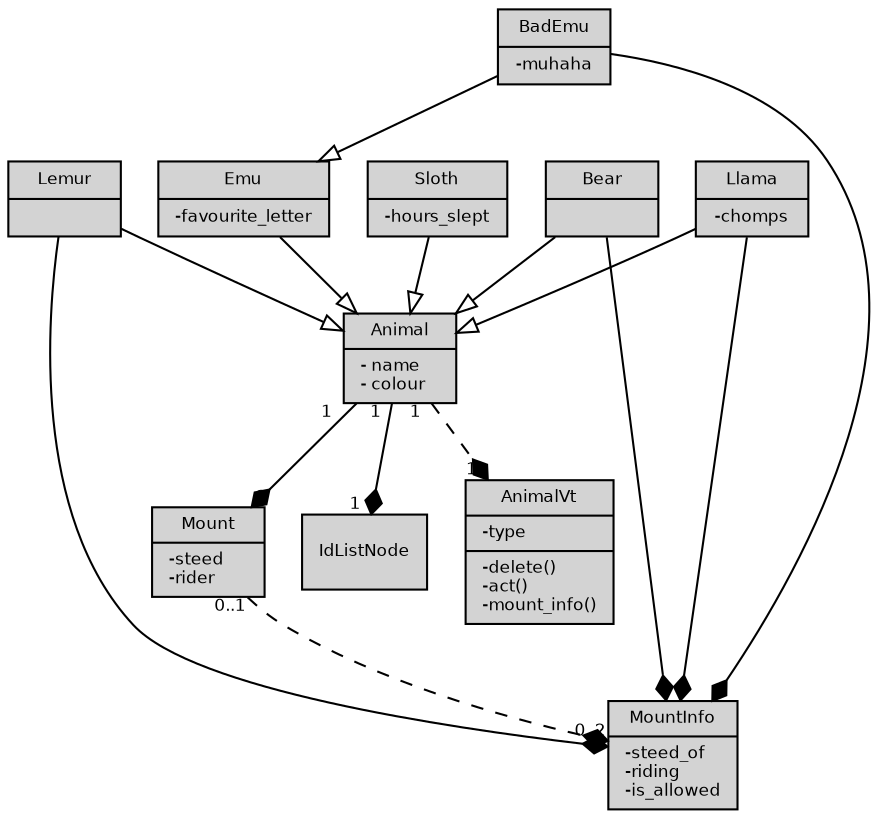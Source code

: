 digraph {
	fontname = "Bitstream Vera Sans";
	fontsize = 8;
	node [
		fontname = "Bitstream Vera Sans",
		fontsize = 8,
		shape = record,
		style = filled,
		fillcolor = lightgrey
	];
	edge [
		fontname = "Bitstream Vera Sans",
		fontsize = 8
	];
	AnimalVt [ label = "{AnimalVt|-type\l|-delete()\l-act()\l-mount_info()\l}" ];

	Animal [ label = "{Animal|- name\l- colour\l}" ];
	Mount [ label = "{Mount|-steed\l-rider\l}" ]
	MountInfo [label = "{MountInfo|-steed_of\l-riding\l-is_allowed\l}"]
	Sloth [ label = "{Sloth|-hours_slept}" ];
	Emu [ label = "{Emu|-favourite_letter}"];
	BadEmu [label="{BadEmu|-muhaha}"];
	Llama [label="{Llama|-chomps}"];
	Lemur [label="{Lemur|}"];
	Bear [label="{Bear|}"];

	{ rank = same; Sloth; Emu; Llama; Lemur; Bear; }
	{ rank = same; AnimalVt; IdListNode; }

	# inheritance (nested `struct`s)
	edge [ arrowhead = empty ];
	Sloth -> Animal;
	BadEmu -> Emu -> Animal;
	Llama -> Animal;
	Lemur -> Animal;
	Bear -> Animal;
	edge [ arrowhead = diamond ];
	BadEmu -> MountInfo;
	Llama -> MountInfo;
	Lemur -> MountInfo;
	Bear -> MountInfo;

	# dependancy
	edge [ style = dashed ]
	Animal -> AnimalVt [ headlabel = "  1  ", taillabel = "  1  " ];
	Mount -> MountInfo [ headlabel = "0..2", taillabel = "0..1" ];

	# association
	edge [ style = normal ];
	Animal -> IdListNode [ headlabel = "  1  ", taillabel = "  1  " ];
	Animal -> Mount [ headlabel = " 2  ", taillabel = "1     " ];
}
